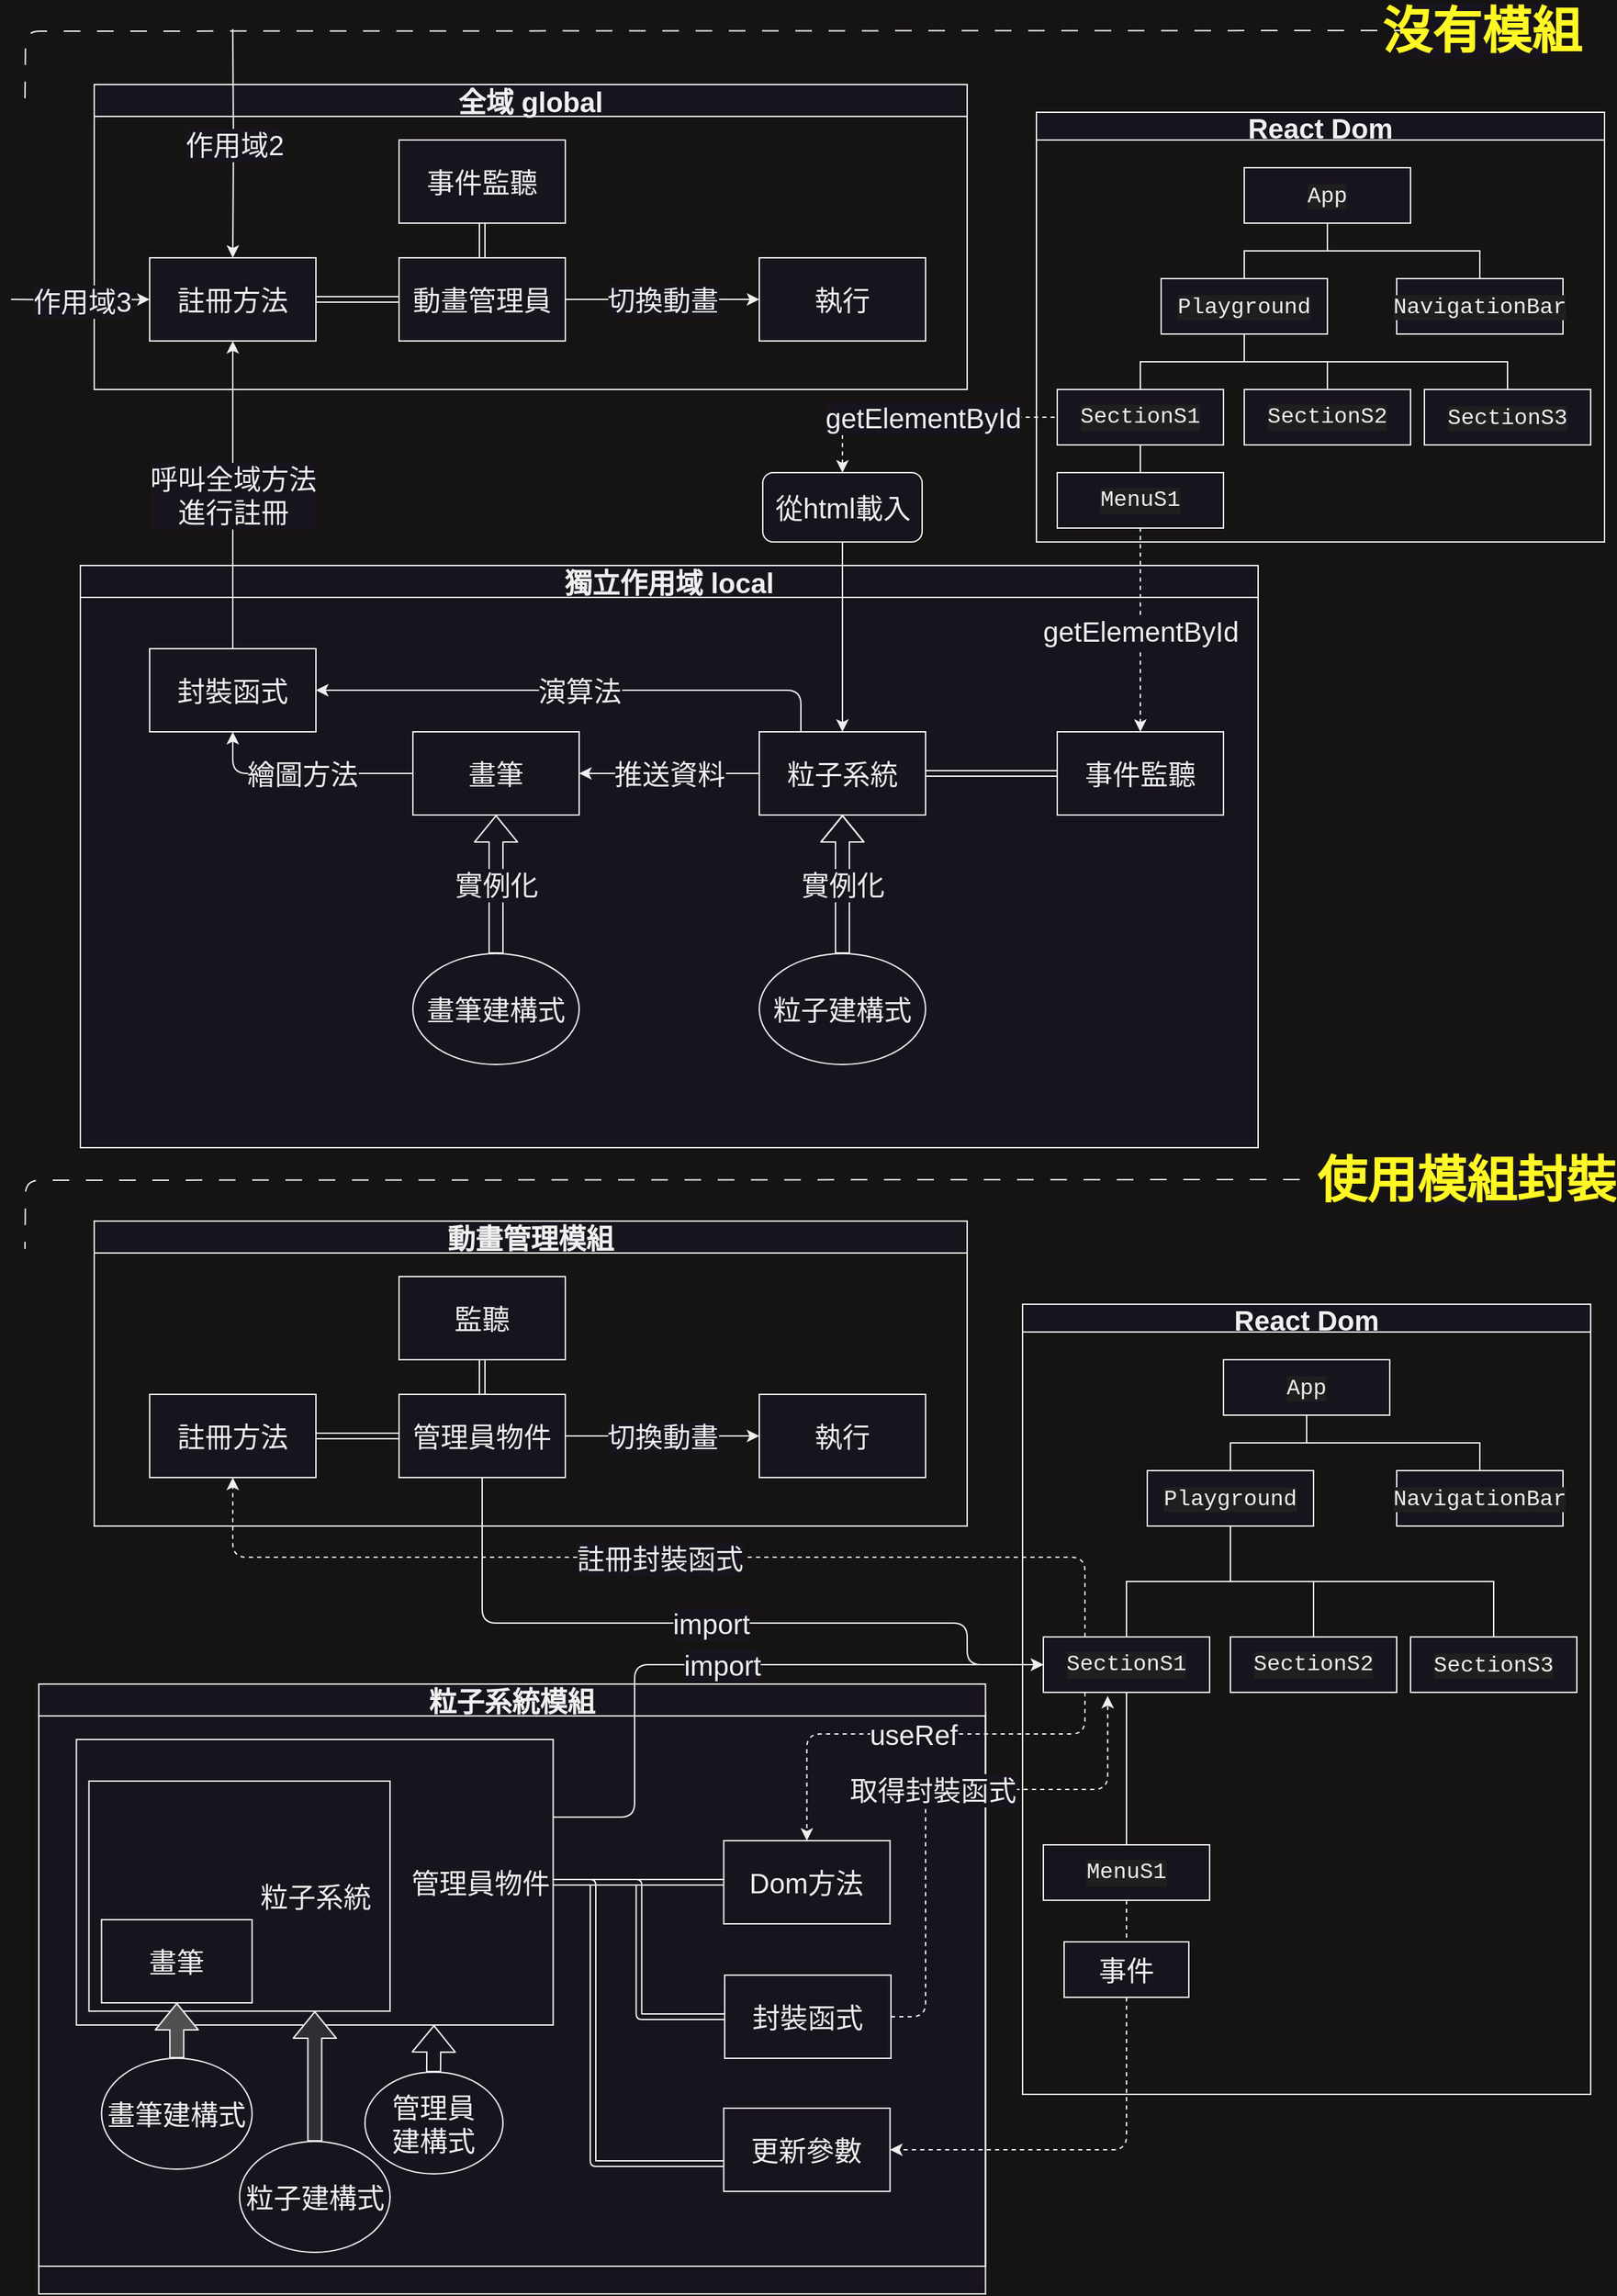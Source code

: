<mxfile>
    <diagram id="rOhNWZg4kqReY9OZdnnV" name="Page-1">
        <mxGraphModel dx="1703" dy="977" grid="1" gridSize="10" guides="1" tooltips="1" connect="1" arrows="1" fold="1" page="1" pageScale="1" pageWidth="1169" pageHeight="1654" background="#161313" math="0" shadow="0">
            <root>
                <mxCell id="0"/>
                <mxCell id="1" parent="0"/>
                <mxCell id="32" value="React Dom" style="swimlane;startSize=20;horizontal=1;containerType=tree;fontSize=20;fillColor=#18141D;fontColor=#F0F0F0;labelBorderColor=none;strokeColor=#F0F0F0;" parent="1" vertex="1">
                    <mxGeometry x="750" y="80" width="410" height="310" as="geometry"/>
                </mxCell>
                <mxCell id="33" value="" style="edgeStyle=elbowEdgeStyle;elbow=vertical;sourcePerimeterSpacing=0;targetPerimeterSpacing=0;startArrow=none;endArrow=none;rounded=0;curved=0;fontSize=16;labelBackgroundColor=#18141D;fontColor=#F0F0F0;strokeColor=#F0F0F0;" parent="32" source="34" target="35" edge="1">
                    <mxGeometry relative="1" as="geometry"/>
                </mxCell>
                <mxCell id="34" value="&lt;span style=&quot;font-family: Consolas, &amp;quot;Courier New&amp;quot;, monospace; font-size: 16px; background-color: rgb(31, 31, 31);&quot;&gt;App&lt;/span&gt;" style="whiteSpace=wrap;html=1;treeFolding=1;treeMoving=1;newEdgeStyle={&quot;edgeStyle&quot;:&quot;elbowEdgeStyle&quot;,&quot;startArrow&quot;:&quot;none&quot;,&quot;endArrow&quot;:&quot;none&quot;};fontSize=16;fillColor=#18141D;fontColor=#F0F0F0;labelBorderColor=none;strokeColor=#F0F0F0;" parent="32" vertex="1">
                    <mxGeometry x="150" y="40" width="120" height="40" as="geometry"/>
                </mxCell>
                <mxCell id="35" value="&lt;span style=&quot;font-family: Consolas, &amp;quot;Courier New&amp;quot;, monospace; font-size: 16px; background-color: rgb(31, 31, 31);&quot;&gt;NavigationBar&lt;/span&gt;" style="whiteSpace=wrap;html=1;treeFolding=1;treeMoving=1;newEdgeStyle={&quot;edgeStyle&quot;:&quot;elbowEdgeStyle&quot;,&quot;startArrow&quot;:&quot;none&quot;,&quot;endArrow&quot;:&quot;none&quot;};fontSize=16;fillColor=#18141D;fontColor=#F0F0F0;labelBorderColor=none;strokeColor=#F0F0F0;" parent="32" vertex="1">
                    <mxGeometry x="260" y="120" width="120" height="40" as="geometry"/>
                </mxCell>
                <mxCell id="37" value="&lt;span style=&quot;font-family: Consolas, &amp;quot;Courier New&amp;quot;, monospace; font-size: 16px; background-color: rgb(31, 31, 31);&quot;&gt;Playground&lt;/span&gt;" style="whiteSpace=wrap;html=1;treeFolding=1;treeMoving=1;newEdgeStyle={&quot;edgeStyle&quot;:&quot;elbowEdgeStyle&quot;,&quot;startArrow&quot;:&quot;none&quot;,&quot;endArrow&quot;:&quot;none&quot;};fontSize=16;fillColor=#18141D;fontColor=#F0F0F0;labelBorderColor=none;strokeColor=#F0F0F0;" parent="32" vertex="1">
                    <mxGeometry x="90" y="120" width="120" height="40" as="geometry"/>
                </mxCell>
                <mxCell id="38" value="" style="edgeStyle=elbowEdgeStyle;elbow=vertical;sourcePerimeterSpacing=0;targetPerimeterSpacing=0;startArrow=none;endArrow=none;rounded=0;curved=0;fontSize=16;labelBackgroundColor=#18141D;fontColor=#F0F0F0;strokeColor=#F0F0F0;" parent="32" source="34" target="37" edge="1">
                    <mxGeometry relative="1" as="geometry">
                        <mxPoint x="195" y="80" as="sourcePoint"/>
                        <mxPoint x="125" y="120" as="targetPoint"/>
                    </mxGeometry>
                </mxCell>
                <mxCell id="39" value="&lt;div style=&quot;background-color: rgb(31, 31, 31); font-family: Consolas, &amp;quot;Courier New&amp;quot;, monospace; font-size: 16px; line-height: 19px;&quot;&gt;&lt;span style=&quot;font-size: 16px;&quot;&gt;SectionS1&lt;/span&gt;&lt;/div&gt;" style="whiteSpace=wrap;html=1;treeFolding=1;treeMoving=1;newEdgeStyle={&quot;edgeStyle&quot;:&quot;elbowEdgeStyle&quot;,&quot;startArrow&quot;:&quot;none&quot;,&quot;endArrow&quot;:&quot;none&quot;};fontSize=16;fillColor=#18141D;fontColor=#F0F0F0;labelBorderColor=none;strokeColor=#F0F0F0;" parent="32" vertex="1" collapsed="1">
                    <mxGeometry x="15" y="200" width="120" height="40" as="geometry"/>
                </mxCell>
                <mxCell id="40" value="" style="edgeStyle=elbowEdgeStyle;elbow=vertical;sourcePerimeterSpacing=0;targetPerimeterSpacing=0;startArrow=none;endArrow=none;rounded=0;curved=0;fontSize=16;exitX=0.5;exitY=1;exitDx=0;exitDy=0;labelBackgroundColor=#18141D;fontColor=#F0F0F0;strokeColor=#F0F0F0;" parent="32" source="37" target="39" edge="1">
                    <mxGeometry relative="1" as="geometry">
                        <mxPoint x="195" y="80" as="sourcePoint"/>
                        <mxPoint x="275" y="120" as="targetPoint"/>
                    </mxGeometry>
                </mxCell>
                <mxCell id="43" value="" style="edgeStyle=elbowEdgeStyle;elbow=vertical;sourcePerimeterSpacing=0;targetPerimeterSpacing=0;startArrow=none;endArrow=none;rounded=0;curved=0;fontSize=16;exitX=0.5;exitY=1;exitDx=0;exitDy=0;labelBackgroundColor=#18141D;fontColor=#F0F0F0;strokeColor=#F0F0F0;" parent="32" source="37" target="44" edge="1">
                    <mxGeometry relative="1" as="geometry">
                        <mxPoint x="1025" y="190" as="sourcePoint"/>
                        <mxPoint x="275" y="120" as="targetPoint"/>
                    </mxGeometry>
                </mxCell>
                <mxCell id="44" value="&lt;span style=&quot;font-family: Consolas, &amp;quot;Courier New&amp;quot;, monospace; font-size: 16px; background-color: rgb(31, 31, 31);&quot;&gt;SectionS3&lt;/span&gt;" style="whiteSpace=wrap;html=1;treeFolding=1;treeMoving=1;newEdgeStyle={&quot;edgeStyle&quot;:&quot;elbowEdgeStyle&quot;,&quot;startArrow&quot;:&quot;none&quot;,&quot;endArrow&quot;:&quot;none&quot;};fontSize=16;fillColor=#18141D;fontColor=#F0F0F0;labelBorderColor=none;strokeColor=#F0F0F0;" parent="32" vertex="1" collapsed="1">
                    <mxGeometry x="280" y="200" width="120" height="40" as="geometry"/>
                </mxCell>
                <mxCell id="46" value="" style="edgeStyle=elbowEdgeStyle;elbow=vertical;sourcePerimeterSpacing=0;targetPerimeterSpacing=0;startArrow=none;endArrow=none;rounded=0;curved=0;fontSize=16;exitX=0.5;exitY=1;exitDx=0;exitDy=0;labelBackgroundColor=#18141D;fontColor=#F0F0F0;strokeColor=#F0F0F0;" parent="32" source="37" target="47" edge="1">
                    <mxGeometry relative="1" as="geometry">
                        <mxPoint x="1025" y="190" as="sourcePoint"/>
                        <mxPoint x="275" y="120" as="targetPoint"/>
                    </mxGeometry>
                </mxCell>
                <mxCell id="47" value="&lt;div style=&quot;background-color: rgb(31, 31, 31); font-family: Consolas, &amp;quot;Courier New&amp;quot;, monospace; font-size: 16px; line-height: 19px;&quot;&gt;&lt;span style=&quot;font-size: 16px;&quot;&gt;SectionS2&lt;/span&gt;&lt;/div&gt;" style="whiteSpace=wrap;html=1;treeFolding=1;treeMoving=1;newEdgeStyle={&quot;edgeStyle&quot;:&quot;elbowEdgeStyle&quot;,&quot;startArrow&quot;:&quot;none&quot;,&quot;endArrow&quot;:&quot;none&quot;};fontSize=16;fillColor=#18141D;fontColor=#F0F0F0;labelBorderColor=none;strokeColor=#F0F0F0;" parent="32" vertex="1" collapsed="1">
                    <mxGeometry x="150" y="200" width="120" height="40" as="geometry"/>
                </mxCell>
                <mxCell id="50" value="" style="edgeStyle=elbowEdgeStyle;elbow=vertical;sourcePerimeterSpacing=0;targetPerimeterSpacing=0;startArrow=none;endArrow=none;rounded=0;curved=0;fontSize=16;exitX=0.5;exitY=1;exitDx=0;exitDy=0;labelBackgroundColor=#18141D;fontColor=#F0F0F0;strokeColor=#F0F0F0;" parent="32" source="39" target="51" edge="1">
                    <mxGeometry relative="1" as="geometry">
                        <mxPoint x="1025" y="190" as="sourcePoint"/>
                        <mxPoint x="275" y="120" as="targetPoint"/>
                    </mxGeometry>
                </mxCell>
                <mxCell id="51" value="&lt;div style=&quot;background-color: rgb(31, 31, 31); font-family: Consolas, &amp;quot;Courier New&amp;quot;, monospace; font-size: 16px; line-height: 19px;&quot;&gt;&lt;span style=&quot;font-size: 16px;&quot;&gt;MenuS1&lt;/span&gt;&lt;/div&gt;" style="whiteSpace=wrap;html=1;treeFolding=1;treeMoving=1;newEdgeStyle={&quot;edgeStyle&quot;:&quot;elbowEdgeStyle&quot;,&quot;startArrow&quot;:&quot;none&quot;,&quot;endArrow&quot;:&quot;none&quot;};fontSize=16;fillColor=#18141D;fontColor=#F0F0F0;labelBorderColor=none;strokeColor=#F0F0F0;" parent="32" vertex="1" collapsed="1">
                    <mxGeometry x="15" y="260" width="120" height="40" as="geometry"/>
                </mxCell>
                <mxCell id="55" value="getElementById" style="edgeStyle=orthogonalEdgeStyle;html=1;exitX=0.5;exitY=0;exitDx=0;exitDy=0;entryX=0;entryY=0.5;entryDx=0;entryDy=0;fontSize=20;dashed=1;startArrow=classic;startFill=1;endArrow=none;endFill=0;labelBackgroundColor=#18141D;fontColor=#F0F0F0;strokeColor=#F0F0F0;" parent="1" source="59" target="39" edge="1">
                    <mxGeometry relative="1" as="geometry"/>
                </mxCell>
                <mxCell id="59" value="從html載入" style="rounded=1;whiteSpace=wrap;html=1;fontSize=20;fillColor=#18141D;fontColor=#F0F0F0;labelBorderColor=none;strokeColor=#F0F0F0;" parent="1" vertex="1">
                    <mxGeometry x="552.5" y="340" width="115" height="50" as="geometry"/>
                </mxCell>
                <mxCell id="62" value="React Dom" style="swimlane;startSize=20;horizontal=1;containerType=tree;fontSize=20;fillColor=#18141D;fontColor=#F0F0F0;labelBorderColor=none;strokeColor=#F0F0F0;" parent="1" vertex="1">
                    <mxGeometry x="740" y="940" width="410" height="570" as="geometry"/>
                </mxCell>
                <mxCell id="63" value="" style="edgeStyle=elbowEdgeStyle;elbow=vertical;sourcePerimeterSpacing=0;targetPerimeterSpacing=0;startArrow=none;endArrow=none;rounded=0;curved=0;fontSize=16;labelBackgroundColor=#18141D;fontColor=#F0F0F0;strokeColor=#F0F0F0;" parent="62" source="64" target="65" edge="1">
                    <mxGeometry relative="1" as="geometry"/>
                </mxCell>
                <mxCell id="64" value="&lt;span style=&quot;font-family: Consolas, &amp;quot;Courier New&amp;quot;, monospace; font-size: 16px; background-color: rgb(31, 31, 31);&quot;&gt;App&lt;/span&gt;" style="whiteSpace=wrap;html=1;treeFolding=1;treeMoving=1;newEdgeStyle={&quot;edgeStyle&quot;:&quot;elbowEdgeStyle&quot;,&quot;startArrow&quot;:&quot;none&quot;,&quot;endArrow&quot;:&quot;none&quot;};fontSize=16;fillColor=#18141D;fontColor=#F0F0F0;labelBorderColor=none;strokeColor=#F0F0F0;" parent="62" vertex="1">
                    <mxGeometry x="145" y="40" width="120" height="40" as="geometry"/>
                </mxCell>
                <mxCell id="65" value="&lt;span style=&quot;font-family: Consolas, &amp;quot;Courier New&amp;quot;, monospace; font-size: 16px; background-color: rgb(31, 31, 31);&quot;&gt;NavigationBar&lt;/span&gt;" style="whiteSpace=wrap;html=1;treeFolding=1;treeMoving=1;newEdgeStyle={&quot;edgeStyle&quot;:&quot;elbowEdgeStyle&quot;,&quot;startArrow&quot;:&quot;none&quot;,&quot;endArrow&quot;:&quot;none&quot;};fontSize=16;fillColor=#18141D;fontColor=#F0F0F0;labelBorderColor=none;strokeColor=#F0F0F0;" parent="62" vertex="1">
                    <mxGeometry x="270" y="120" width="120" height="40" as="geometry"/>
                </mxCell>
                <mxCell id="66" value="&lt;span style=&quot;font-family: Consolas, &amp;quot;Courier New&amp;quot;, monospace; font-size: 16px; background-color: rgb(31, 31, 31);&quot;&gt;Playground&lt;/span&gt;" style="whiteSpace=wrap;html=1;treeFolding=1;treeMoving=1;newEdgeStyle={&quot;edgeStyle&quot;:&quot;elbowEdgeStyle&quot;,&quot;startArrow&quot;:&quot;none&quot;,&quot;endArrow&quot;:&quot;none&quot;};fontSize=16;fillColor=#18141D;fontColor=#F0F0F0;labelBorderColor=none;strokeColor=#F0F0F0;" parent="62" vertex="1">
                    <mxGeometry x="90" y="120" width="120" height="40" as="geometry"/>
                </mxCell>
                <mxCell id="67" value="" style="edgeStyle=elbowEdgeStyle;elbow=vertical;sourcePerimeterSpacing=0;targetPerimeterSpacing=0;startArrow=none;endArrow=none;rounded=0;curved=0;fontSize=16;labelBackgroundColor=#18141D;fontColor=#F0F0F0;strokeColor=#F0F0F0;" parent="62" source="64" target="66" edge="1">
                    <mxGeometry relative="1" as="geometry">
                        <mxPoint x="195" y="80" as="sourcePoint"/>
                        <mxPoint x="125" y="120" as="targetPoint"/>
                    </mxGeometry>
                </mxCell>
                <mxCell id="68" value="&lt;div style=&quot;background-color: rgb(31, 31, 31); font-family: Consolas, &amp;quot;Courier New&amp;quot;, monospace; font-size: 16px; line-height: 19px;&quot;&gt;&lt;span style=&quot;font-size: 16px;&quot;&gt;SectionS1&lt;/span&gt;&lt;/div&gt;" style="whiteSpace=wrap;html=1;treeFolding=1;treeMoving=1;newEdgeStyle={&quot;edgeStyle&quot;:&quot;elbowEdgeStyle&quot;,&quot;startArrow&quot;:&quot;none&quot;,&quot;endArrow&quot;:&quot;none&quot;};fontSize=16;fillColor=#18141D;fontColor=#F0F0F0;labelBorderColor=none;strokeColor=#F0F0F0;" parent="62" vertex="1" collapsed="1">
                    <mxGeometry x="15" y="240" width="120" height="40" as="geometry"/>
                </mxCell>
                <mxCell id="69" value="" style="edgeStyle=elbowEdgeStyle;elbow=vertical;sourcePerimeterSpacing=0;targetPerimeterSpacing=0;startArrow=none;endArrow=none;rounded=0;curved=0;fontSize=16;exitX=0.5;exitY=1;exitDx=0;exitDy=0;labelBackgroundColor=#18141D;fontColor=#F0F0F0;strokeColor=#F0F0F0;" parent="62" source="66" target="68" edge="1">
                    <mxGeometry relative="1" as="geometry">
                        <mxPoint x="195" y="80" as="sourcePoint"/>
                        <mxPoint x="275" y="120" as="targetPoint"/>
                    </mxGeometry>
                </mxCell>
                <mxCell id="70" value="" style="edgeStyle=elbowEdgeStyle;elbow=vertical;sourcePerimeterSpacing=0;targetPerimeterSpacing=0;startArrow=none;endArrow=none;rounded=0;curved=0;fontSize=16;exitX=0.5;exitY=1;exitDx=0;exitDy=0;labelBackgroundColor=#18141D;fontColor=#F0F0F0;strokeColor=#F0F0F0;" parent="62" source="66" target="71" edge="1">
                    <mxGeometry relative="1" as="geometry">
                        <mxPoint x="1025" y="190" as="sourcePoint"/>
                        <mxPoint x="275" y="120" as="targetPoint"/>
                    </mxGeometry>
                </mxCell>
                <mxCell id="71" value="&lt;span style=&quot;font-family: Consolas, &amp;quot;Courier New&amp;quot;, monospace; font-size: 16px; background-color: rgb(31, 31, 31);&quot;&gt;SectionS3&lt;/span&gt;" style="whiteSpace=wrap;html=1;treeFolding=1;treeMoving=1;newEdgeStyle={&quot;edgeStyle&quot;:&quot;elbowEdgeStyle&quot;,&quot;startArrow&quot;:&quot;none&quot;,&quot;endArrow&quot;:&quot;none&quot;};fontSize=16;fillColor=#18141D;fontColor=#F0F0F0;labelBorderColor=none;strokeColor=#F0F0F0;" parent="62" vertex="1" collapsed="1">
                    <mxGeometry x="280" y="240" width="120" height="40" as="geometry"/>
                </mxCell>
                <mxCell id="72" value="" style="edgeStyle=elbowEdgeStyle;elbow=vertical;sourcePerimeterSpacing=0;targetPerimeterSpacing=0;startArrow=none;endArrow=none;rounded=0;curved=0;fontSize=16;exitX=0.5;exitY=1;exitDx=0;exitDy=0;labelBackgroundColor=#18141D;fontColor=#F0F0F0;strokeColor=#F0F0F0;" parent="62" source="66" target="73" edge="1">
                    <mxGeometry relative="1" as="geometry">
                        <mxPoint x="1025" y="190" as="sourcePoint"/>
                        <mxPoint x="275" y="120" as="targetPoint"/>
                    </mxGeometry>
                </mxCell>
                <mxCell id="73" value="&lt;div style=&quot;background-color: rgb(31, 31, 31); font-family: Consolas, &amp;quot;Courier New&amp;quot;, monospace; font-size: 16px; line-height: 19px;&quot;&gt;&lt;span style=&quot;font-size: 16px;&quot;&gt;SectionS2&lt;/span&gt;&lt;/div&gt;" style="whiteSpace=wrap;html=1;treeFolding=1;treeMoving=1;newEdgeStyle={&quot;edgeStyle&quot;:&quot;elbowEdgeStyle&quot;,&quot;startArrow&quot;:&quot;none&quot;,&quot;endArrow&quot;:&quot;none&quot;};fontSize=16;fillColor=#18141D;fontColor=#F0F0F0;labelBorderColor=none;strokeColor=#F0F0F0;" parent="62" vertex="1" collapsed="1">
                    <mxGeometry x="150" y="240" width="120" height="40" as="geometry"/>
                </mxCell>
                <mxCell id="76" value="" style="edgeStyle=elbowEdgeStyle;elbow=vertical;sourcePerimeterSpacing=0;targetPerimeterSpacing=0;startArrow=none;endArrow=none;rounded=0;curved=0;fontSize=16;exitX=0.5;exitY=1;exitDx=0;exitDy=0;labelBackgroundColor=#18141D;fontColor=#F0F0F0;strokeColor=#F0F0F0;" parent="62" source="68" target="77" edge="1">
                    <mxGeometry relative="1" as="geometry">
                        <mxPoint x="1025" y="190" as="sourcePoint"/>
                        <mxPoint x="275" y="120" as="targetPoint"/>
                    </mxGeometry>
                </mxCell>
                <mxCell id="186" style="edgeStyle=elbowEdgeStyle;html=1;startArrow=none;endArrow=none;exitX=0.5;exitY=1;exitDx=0;exitDy=0;entryX=0.5;entryY=0;entryDx=0;entryDy=0;dashed=1;fontSize=20;labelBackgroundColor=#18141D;fontColor=#F0F0F0;strokeColor=#F0F0F0;" edge="1" parent="62" source="77" target="185">
                    <mxGeometry relative="1" as="geometry"/>
                </mxCell>
                <mxCell id="77" value="&lt;div style=&quot;background-color: rgb(31, 31, 31); font-family: Consolas, &amp;quot;Courier New&amp;quot;, monospace; font-size: 16px; line-height: 19px;&quot;&gt;&lt;span style=&quot;font-size: 16px;&quot;&gt;MenuS1&lt;/span&gt;&lt;/div&gt;" style="whiteSpace=wrap;html=1;treeFolding=1;treeMoving=1;newEdgeStyle={&quot;edgeStyle&quot;:&quot;elbowEdgeStyle&quot;,&quot;startArrow&quot;:&quot;none&quot;,&quot;endArrow&quot;:&quot;none&quot;};fontSize=16;fillColor=#18141D;fontColor=#F0F0F0;labelBorderColor=none;strokeColor=#F0F0F0;" parent="62" vertex="1" collapsed="1">
                    <mxGeometry x="15" y="390" width="120" height="40" as="geometry"/>
                </mxCell>
                <mxCell id="185" value="事件" style="whiteSpace=wrap;html=1;fontSize=20;align=center;rounded=0;fillColor=#18141D;fontColor=#F0F0F0;labelBorderColor=none;strokeColor=#F0F0F0;" vertex="1" parent="62">
                    <mxGeometry x="30" y="460" width="89.99" height="40" as="geometry"/>
                </mxCell>
                <mxCell id="78" value="" style="group;fillColor=#18141D;fontColor=#F0F0F0;labelBorderColor=none;strokeColor=#F0F0F0;" parent="1" vertex="1" connectable="0">
                    <mxGeometry x="30" y="1234" width="683.243" height="420" as="geometry"/>
                </mxCell>
                <mxCell id="85" value="粒子系統模組" style="swimlane;whiteSpace=wrap;html=1;fontSize=20;fillColor=#18141D;fontColor=#F0F0F0;labelBorderColor=none;strokeColor=#F0F0F0;" parent="78" vertex="1">
                    <mxGeometry y="-20" width="683.243" height="420" as="geometry"/>
                </mxCell>
                <mxCell id="148" value="" style="edgeStyle=orthogonalEdgeStyle;html=1;strokeWidth=1;fontSize=20;fillColor=#4f4f4f;shape=link;labelBackgroundColor=#18141D;fontColor=#F0F0F0;strokeColor=#F0F0F0;" parent="85" source="91" target="147" edge="1">
                    <mxGeometry relative="1" as="geometry"/>
                </mxCell>
                <mxCell id="156" value="" style="edgeStyle=orthogonalEdgeStyle;shape=link;html=1;strokeWidth=1;fontSize=20;fillColor=#4f4f4f;labelBackgroundColor=#18141D;fontColor=#F0F0F0;strokeColor=#F0F0F0;" parent="85" source="91" target="155" edge="1">
                    <mxGeometry relative="1" as="geometry"/>
                </mxCell>
                <mxCell id="158" value="" style="edgeStyle=orthogonalEdgeStyle;shape=link;html=1;strokeWidth=1;fontSize=20;fillColor=#4f4f4f;labelBackgroundColor=#18141D;fontColor=#F0F0F0;strokeColor=#F0F0F0;" parent="85" source="91" target="157" edge="1">
                    <mxGeometry relative="1" as="geometry">
                        <Array as="points">
                            <mxPoint x="400" y="143"/>
                            <mxPoint x="400" y="346"/>
                        </Array>
                    </mxGeometry>
                </mxCell>
                <mxCell id="91" value="&lt;div style=&quot;&quot;&gt;&lt;span style=&quot;background-color: initial;&quot;&gt;管理員物件&lt;/span&gt;&lt;/div&gt;" style="rounded=0;whiteSpace=wrap;html=1;fontSize=20;align=right;fillColor=#18141D;fontColor=#F0F0F0;labelBorderColor=none;strokeColor=#F0F0F0;" parent="85" vertex="1">
                    <mxGeometry x="27.162" y="40" width="344.054" height="206" as="geometry"/>
                </mxCell>
                <mxCell id="86" value="粒子建構式" style="ellipse;whiteSpace=wrap;html=1;fontSize=20;fillColor=#18141D;fontColor=#F0F0F0;labelBorderColor=none;strokeColor=#F0F0F0;" parent="85" vertex="1">
                    <mxGeometry x="144.865" y="330" width="108.649" height="80" as="geometry"/>
                </mxCell>
                <mxCell id="87" value="粒子系統&amp;nbsp;&amp;nbsp;" style="rounded=0;whiteSpace=wrap;html=1;fontSize=20;align=right;fillColor=#18141D;fontColor=#F0F0F0;labelBorderColor=none;strokeColor=#F0F0F0;" parent="85" vertex="1">
                    <mxGeometry x="36.216" y="70" width="217.297" height="166" as="geometry"/>
                </mxCell>
                <mxCell id="89" value="" style="edgeStyle=orthogonalEdgeStyle;shape=flexArrow;html=1;fontSize=20;entryX=0.75;entryY=1;entryDx=0;entryDy=0;fillColor=#302d34;labelBackgroundColor=#18141D;fontColor=#F0F0F0;strokeColor=#F0F0F0;" parent="85" source="86" target="87" edge="1">
                    <mxGeometry relative="1" as="geometry"/>
                </mxCell>
                <mxCell id="90" value="管理員&lt;br&gt;建構式" style="ellipse;whiteSpace=wrap;html=1;fontSize=20;fillColor=#18141D;fontColor=#F0F0F0;labelBorderColor=none;strokeColor=#F0F0F0;" parent="85" vertex="1">
                    <mxGeometry x="235.405" y="280" width="99.595" height="73.33" as="geometry"/>
                </mxCell>
                <mxCell id="92" value="" style="edgeStyle=none;shape=flexArrow;html=1;fontSize=20;entryX=0.75;entryY=1;entryDx=0;entryDy=0;labelBackgroundColor=#18141D;fontColor=#F0F0F0;strokeColor=#F0F0F0;" parent="85" source="90" target="91" edge="1">
                    <mxGeometry relative="1" as="geometry"/>
                </mxCell>
                <mxCell id="81" value="畫筆" style="rounded=0;whiteSpace=wrap;html=1;fontSize=20;fillColor=#18141D;fontColor=#F0F0F0;labelBorderColor=none;strokeColor=#F0F0F0;" parent="85" vertex="1">
                    <mxGeometry x="45.27" y="170" width="108.649" height="60" as="geometry"/>
                </mxCell>
                <mxCell id="79" value="畫筆建構式" style="ellipse;whiteSpace=wrap;html=1;fontSize=20;fillColor=#18141D;fontColor=#F0F0F0;labelBorderColor=none;strokeColor=#F0F0F0;" parent="85" vertex="1">
                    <mxGeometry x="45.27" y="270" width="108.649" height="80" as="geometry"/>
                </mxCell>
                <mxCell id="82" value="" style="edgeStyle=none;shape=flexArrow;html=1;fontSize=20;fillColor=#4f4f4f;labelBackgroundColor=#18141D;fontColor=#F0F0F0;strokeColor=#F0F0F0;" parent="85" source="79" target="81" edge="1">
                    <mxGeometry relative="1" as="geometry"/>
                </mxCell>
                <mxCell id="147" value="Dom方法" style="whiteSpace=wrap;html=1;fontSize=20;align=center;rounded=0;fillColor=#18141D;fontColor=#F0F0F0;labelBorderColor=none;strokeColor=#F0F0F0;" parent="85" vertex="1">
                    <mxGeometry x="494.32" y="113" width="120" height="60" as="geometry"/>
                </mxCell>
                <mxCell id="155" value="封裝函式" style="whiteSpace=wrap;html=1;fontSize=20;align=center;rounded=0;fillColor=#18141D;fontColor=#F0F0F0;labelBorderColor=none;strokeColor=#F0F0F0;" parent="85" vertex="1">
                    <mxGeometry x="495.003" y="210" width="120" height="60" as="geometry"/>
                </mxCell>
                <mxCell id="157" value="更新參數" style="whiteSpace=wrap;html=1;fontSize=20;align=center;rounded=0;fillColor=#18141D;fontColor=#F0F0F0;labelBorderColor=none;strokeColor=#F0F0F0;" parent="85" vertex="1">
                    <mxGeometry x="494.323" y="306" width="120" height="60" as="geometry"/>
                </mxCell>
                <mxCell id="146" value="import" style="edgeStyle=orthogonalEdgeStyle;html=1;entryX=0;entryY=0.5;entryDx=0;entryDy=0;strokeWidth=1;fontSize=20;fillColor=#4f4f4f;labelBackgroundColor=#18141D;fontColor=#F0F0F0;strokeColor=#F0F0F0;" parent="1" target="68" edge="1">
                    <mxGeometry relative="1" as="geometry">
                        <mxPoint x="401" y="1310" as="sourcePoint"/>
                        <Array as="points">
                            <mxPoint x="460" y="1310"/>
                            <mxPoint x="460" y="1200"/>
                        </Array>
                    </mxGeometry>
                </mxCell>
                <mxCell id="165" value="useRef" style="edgeStyle=orthogonalEdgeStyle;html=1;startArrow=none;endArrow=classic;exitX=0.25;exitY=1;exitDx=0;exitDy=0;entryX=0.5;entryY=0;entryDx=0;entryDy=0;strokeColor=#F0F0F0;strokeWidth=1;fontSize=20;fontColor=#F0F0F0;fillColor=#4f4f4f;startFill=0;endFill=1;dashed=1;labelBackgroundColor=#18141D;" parent="1" source="68" target="147" edge="1">
                    <mxGeometry relative="1" as="geometry">
                        <Array as="points">
                            <mxPoint x="785" y="1250"/>
                            <mxPoint x="584" y="1250"/>
                        </Array>
                    </mxGeometry>
                </mxCell>
                <mxCell id="169" value="取得封裝函式" style="edgeStyle=orthogonalEdgeStyle;html=1;exitX=1;exitY=0.5;exitDx=0;exitDy=0;entryX=0.387;entryY=1.064;entryDx=0;entryDy=0;entryPerimeter=0;strokeColor=#F0F0F0;strokeWidth=1;fontSize=20;fontColor=#F0F0F0;startArrow=none;startFill=0;endArrow=classic;endFill=1;fillColor=#4f4f4f;dashed=1;labelBackgroundColor=#18141D;" parent="1" source="155" target="68" edge="1">
                    <mxGeometry relative="1" as="geometry">
                        <Array as="points">
                            <mxPoint x="670" y="1454"/>
                            <mxPoint x="670" y="1290"/>
                            <mxPoint x="801" y="1290"/>
                        </Array>
                    </mxGeometry>
                </mxCell>
                <mxCell id="177" style="edgeStyle=orthogonalEdgeStyle;html=1;exitX=0;exitY=0.5;exitDx=0;exitDy=0;dashed=1;dashPattern=12 12;strokeColor=#F0F0F0;strokeWidth=1;fontSize=36;fontColor=#F0F0F0;startArrow=none;startFill=0;endArrow=none;endFill=0;fillColor=#4f4f4f;labelBackgroundColor=#18141D;" parent="1" edge="1">
                    <mxGeometry relative="1" as="geometry">
                        <mxPoint x="20" y="71" as="targetPoint"/>
                        <mxPoint x="1020" y="21" as="sourcePoint"/>
                    </mxGeometry>
                </mxCell>
                <mxCell id="173" value="" style="group;fillColor=#18141D;fontColor=#F0F0F0;labelBorderColor=none;strokeColor=#F0F0F0;" parent="1" vertex="1" connectable="0">
                    <mxGeometry x="60" y="407" width="850" height="420" as="geometry"/>
                </mxCell>
                <mxCell id="25" value="獨立作用域 local" style="swimlane;whiteSpace=wrap;html=1;fontSize=20;container=0;fillColor=#18141D;fontColor=#F0F0F0;labelBorderColor=none;strokeColor=#F0F0F0;" parent="173" vertex="1">
                    <mxGeometry width="850" height="420" as="geometry"/>
                </mxCell>
                <mxCell id="11" value="封裝函式" style="rounded=0;whiteSpace=wrap;html=1;fontSize=20;fillColor=#18141D;fontColor=#F0F0F0;labelBorderColor=none;strokeColor=#F0F0F0;" parent="25" vertex="1">
                    <mxGeometry x="50" y="60" width="120" height="60" as="geometry"/>
                </mxCell>
                <mxCell id="132" value="事件監聽" style="rounded=0;whiteSpace=wrap;html=1;fontSize=20;fillColor=#18141D;fontColor=#F0F0F0;labelBorderColor=none;strokeColor=#F0F0F0;" parent="25" vertex="1">
                    <mxGeometry x="705" y="120" width="120" height="60" as="geometry"/>
                </mxCell>
                <mxCell id="5" value="粒子建構式" style="ellipse;whiteSpace=wrap;html=1;fontSize=20;fillColor=#18141D;fontColor=#F0F0F0;labelBorderColor=none;strokeColor=#F0F0F0;" parent="173" vertex="1">
                    <mxGeometry x="490" y="280" width="120" height="80" as="geometry"/>
                </mxCell>
                <mxCell id="100" value="演算法" style="edgeStyle=orthogonalEdgeStyle;html=1;exitX=0.25;exitY=0;exitDx=0;exitDy=0;entryX=1;entryY=0.5;entryDx=0;entryDy=0;fontSize=20;labelBackgroundColor=#18141D;fontColor=#F0F0F0;strokeColor=#F0F0F0;" parent="173" source="12" target="11" edge="1">
                    <mxGeometry relative="1" as="geometry"/>
                </mxCell>
                <mxCell id="164" style="edgeStyle=orthogonalEdgeStyle;html=1;exitX=1;exitY=0.5;exitDx=0;exitDy=0;entryX=0;entryY=0.5;entryDx=0;entryDy=0;strokeColor=#F0F0F0;strokeWidth=1;fontSize=20;fontColor=#F0F0F0;fillColor=#4f4f4f;shape=link;labelBackgroundColor=#18141D;" parent="173" source="12" target="132" edge="1">
                    <mxGeometry relative="1" as="geometry"/>
                </mxCell>
                <mxCell id="12" value="粒子系統" style="rounded=0;whiteSpace=wrap;html=1;fontSize=20;fillColor=#18141D;fontColor=#F0F0F0;labelBorderColor=none;strokeColor=#F0F0F0;" parent="173" vertex="1">
                    <mxGeometry x="490" y="120" width="120" height="60" as="geometry"/>
                </mxCell>
                <mxCell id="20" style="edgeStyle=none;html=1;exitX=0.5;exitY=0;exitDx=0;exitDy=0;entryX=0.5;entryY=1;entryDx=0;entryDy=0;fontSize=20;shape=flexArrow;labelBackgroundColor=#18141D;fontColor=#F0F0F0;strokeColor=#F0F0F0;" parent="173" source="5" target="12" edge="1">
                    <mxGeometry relative="1" as="geometry"/>
                </mxCell>
                <mxCell id="21" value="實例化" style="edgeStyle=none;shape=flexArrow;html=1;fontSize=20;labelBackgroundColor=#18141D;fontColor=#F0F0F0;strokeColor=#F0F0F0;" parent="173" source="5" target="12" edge="1">
                    <mxGeometry relative="1" as="geometry"/>
                </mxCell>
                <mxCell id="99" value="繪圖方法" style="edgeStyle=orthogonalEdgeStyle;html=1;exitX=0;exitY=0.5;exitDx=0;exitDy=0;entryX=0.5;entryY=1;entryDx=0;entryDy=0;fontSize=20;labelBackgroundColor=#18141D;fontColor=#F0F0F0;strokeColor=#F0F0F0;" parent="173" source="7" target="11" edge="1">
                    <mxGeometry relative="1" as="geometry"/>
                </mxCell>
                <mxCell id="7" value="畫筆" style="rounded=0;whiteSpace=wrap;html=1;fontSize=20;fillColor=#18141D;fontColor=#F0F0F0;labelBorderColor=none;strokeColor=#F0F0F0;" parent="173" vertex="1">
                    <mxGeometry x="240" y="120" width="120" height="60" as="geometry"/>
                </mxCell>
                <mxCell id="15" value="推送資料" style="edgeStyle=none;html=1;fontSize=20;entryX=1;entryY=0.5;entryDx=0;entryDy=0;labelBackgroundColor=#18141D;fontColor=#F0F0F0;strokeColor=#F0F0F0;" parent="173" target="7" edge="1">
                    <mxGeometry relative="1" as="geometry">
                        <mxPoint x="490" y="150" as="sourcePoint"/>
                        <mxPoint x="410" y="150" as="targetPoint"/>
                    </mxGeometry>
                </mxCell>
                <mxCell id="4" value="畫筆建構式" style="ellipse;whiteSpace=wrap;html=1;fontSize=20;fillColor=#18141D;fontColor=#F0F0F0;labelBorderColor=none;strokeColor=#F0F0F0;" parent="173" vertex="1">
                    <mxGeometry x="240" y="280" width="120" height="80" as="geometry"/>
                </mxCell>
                <mxCell id="22" value="實例化" style="edgeStyle=none;shape=flexArrow;html=1;fontSize=20;labelBackgroundColor=#18141D;fontColor=#F0F0F0;strokeColor=#F0F0F0;" parent="173" source="4" target="7" edge="1">
                    <mxGeometry relative="1" as="geometry"/>
                </mxCell>
                <mxCell id="175" style="edgeStyle=orthogonalEdgeStyle;html=1;strokeColor=#F0F0F0;strokeWidth=1;fontSize=36;fontColor=#F0F0F0;startArrow=none;startFill=0;endArrow=none;endFill=0;fillColor=#4f4f4f;dashed=1;dashPattern=12 12;labelBackgroundColor=#18141D;" parent="1" edge="1">
                    <mxGeometry relative="1" as="geometry">
                        <mxPoint x="20" y="900" as="targetPoint"/>
                        <mxPoint x="940" y="850" as="sourcePoint"/>
                    </mxGeometry>
                </mxCell>
                <mxCell id="179" value="import" style="edgeStyle=orthogonalEdgeStyle;html=1;exitX=0.5;exitY=1;exitDx=0;exitDy=0;entryX=0;entryY=0.5;entryDx=0;entryDy=0;fontSize=20;labelBackgroundColor=#18141D;fontColor=#F0F0F0;strokeColor=#F0F0F0;" edge="1" parent="1" source="124" target="68">
                    <mxGeometry relative="1" as="geometry">
                        <Array as="points">
                            <mxPoint x="350" y="1170"/>
                            <mxPoint x="700" y="1170"/>
                            <mxPoint x="700" y="1200"/>
                        </Array>
                    </mxGeometry>
                </mxCell>
                <mxCell id="174" value="使用模組封裝" style="text;strokeColor=none;fillColor=#18141D;html=1;fontSize=36;fontStyle=1;verticalAlign=middle;align=center;labelBackgroundColor=none;fontColor=#FFF824;labelBorderColor=none;" parent="1" vertex="1">
                    <mxGeometry x="1010" y="830" width="100" height="40" as="geometry"/>
                </mxCell>
                <mxCell id="172" value="沒有模組" style="text;strokeColor=none;fillColor=#18141D;html=1;fontSize=36;fontStyle=1;verticalAlign=middle;align=center;labelBackgroundColor=none;fontColor=#FFF824;labelBorderColor=none;" parent="1" vertex="1">
                    <mxGeometry x="1021" y="1" width="100" height="40" as="geometry"/>
                </mxCell>
                <mxCell id="181" value="註冊封裝函式" style="edgeStyle=orthogonalEdgeStyle;html=1;startArrow=none;endArrow=classic;exitX=0.25;exitY=0;exitDx=0;exitDy=0;entryX=0.5;entryY=1;entryDx=0;entryDy=0;fontSize=20;startFill=0;dashed=1;endFill=1;labelBackgroundColor=#18141D;fontColor=#F0F0F0;strokeColor=#F0F0F0;" edge="1" parent="1" source="68" target="126">
                    <mxGeometry relative="1" as="geometry"/>
                </mxCell>
                <mxCell id="187" style="edgeStyle=orthogonalEdgeStyle;html=1;exitX=0.5;exitY=1;exitDx=0;exitDy=0;entryX=1;entryY=0.5;entryDx=0;entryDy=0;dashed=1;fontSize=20;startArrow=none;startFill=0;endArrow=classic;endFill=1;labelBackgroundColor=#18141D;fontColor=#F0F0F0;strokeColor=#F0F0F0;" edge="1" parent="1" source="185" target="157">
                    <mxGeometry relative="1" as="geometry"/>
                </mxCell>
                <mxCell id="136" value="getElementById" style="edgeStyle=orthogonalEdgeStyle;html=1;exitX=0.5;exitY=0;exitDx=0;exitDy=0;fontSize=20;dashed=1;entryX=0.5;entryY=1;entryDx=0;entryDy=0;strokeWidth=1;startArrow=classic;startFill=1;endArrow=none;endFill=0;labelBackgroundColor=#18141D;fontColor=#F0F0F0;strokeColor=#F0F0F0;" parent="1" source="132" target="51" edge="1">
                    <mxGeometry relative="1" as="geometry">
                        <mxPoint x="825.176" y="360" as="targetPoint"/>
                    </mxGeometry>
                </mxCell>
                <mxCell id="120" value="動畫管理模組" style="swimlane;whiteSpace=wrap;html=1;fontSize=20;fillColor=#18141D;fontColor=#F0F0F0;labelBorderColor=none;strokeColor=#F0F0F0;" parent="1" vertex="1">
                    <mxGeometry x="70" y="880" width="630" height="220" as="geometry"/>
                </mxCell>
                <mxCell id="121" style="edgeStyle=orthogonalEdgeStyle;html=1;exitX=1;exitY=0.5;exitDx=0;exitDy=0;entryX=0;entryY=0.5;entryDx=0;entryDy=0;fontSize=20;shape=link;labelBackgroundColor=#18141D;fontColor=#F0F0F0;strokeColor=#F0F0F0;" parent="120" source="122" target="124" edge="1">
                    <mxGeometry relative="1" as="geometry"/>
                </mxCell>
                <mxCell id="122" value="動畫管理員" style="rounded=0;whiteSpace=wrap;html=1;fontSize=20;fillColor=#18141D;fontColor=#F0F0F0;labelBorderColor=none;strokeColor=#F0F0F0;" parent="120" vertex="1">
                    <mxGeometry x="40" y="125" width="120" height="60" as="geometry"/>
                </mxCell>
                <mxCell id="123" value="切換動畫" style="edgeStyle=orthogonalEdgeStyle;html=1;fontSize=20;labelBackgroundColor=#18141D;fontColor=#F0F0F0;strokeColor=#F0F0F0;" parent="120" source="124" target="125" edge="1">
                    <mxGeometry relative="1" as="geometry"/>
                </mxCell>
                <mxCell id="124" value="管理員物件" style="whiteSpace=wrap;html=1;fontSize=20;rounded=0;fillColor=#18141D;fontColor=#F0F0F0;labelBorderColor=none;strokeColor=#F0F0F0;" parent="120" vertex="1">
                    <mxGeometry x="220" y="125" width="120" height="60" as="geometry"/>
                </mxCell>
                <mxCell id="125" value="執行" style="whiteSpace=wrap;html=1;fontSize=20;rounded=0;fillColor=#18141D;fontColor=#F0F0F0;labelBorderColor=none;strokeColor=#F0F0F0;" parent="120" vertex="1">
                    <mxGeometry x="480" y="125" width="120" height="60" as="geometry"/>
                </mxCell>
                <mxCell id="126" value="註冊方法" style="rounded=0;whiteSpace=wrap;html=1;fontSize=20;fillColor=#18141D;fontColor=#F0F0F0;labelBorderColor=none;strokeColor=#F0F0F0;" parent="120" vertex="1">
                    <mxGeometry x="40" y="125" width="120" height="60" as="geometry"/>
                </mxCell>
                <mxCell id="127" value="" style="edgeStyle=orthogonalEdgeStyle;html=1;fontSize=20;shape=link;labelBackgroundColor=#18141D;fontColor=#F0F0F0;strokeColor=#F0F0F0;" parent="120" source="128" target="124" edge="1">
                    <mxGeometry relative="1" as="geometry"/>
                </mxCell>
                <mxCell id="128" value="監聽" style="whiteSpace=wrap;html=1;fontSize=20;rounded=0;fillColor=#18141D;fontColor=#F0F0F0;labelBorderColor=none;strokeColor=#F0F0F0;" parent="120" vertex="1">
                    <mxGeometry x="220" y="40" width="120" height="60" as="geometry"/>
                </mxCell>
                <mxCell id="56" value="全域 global" style="swimlane;whiteSpace=wrap;html=1;fontSize=20;fillColor=#18141D;fontColor=#F0F0F0;labelBorderColor=none;strokeColor=#F0F0F0;" parent="1" vertex="1">
                    <mxGeometry x="70" y="60" width="630" height="220" as="geometry"/>
                </mxCell>
                <mxCell id="104" style="edgeStyle=orthogonalEdgeStyle;html=1;exitX=1;exitY=0.5;exitDx=0;exitDy=0;entryX=0;entryY=0.5;entryDx=0;entryDy=0;fontSize=20;shape=link;labelBackgroundColor=#18141D;fontColor=#F0F0F0;strokeColor=#F0F0F0;" parent="56" source="57" target="101" edge="1">
                    <mxGeometry relative="1" as="geometry"/>
                </mxCell>
                <mxCell id="57" value="動畫管理員" style="rounded=0;whiteSpace=wrap;html=1;fontSize=20;fillColor=#18141D;fontColor=#F0F0F0;labelBorderColor=none;strokeColor=#F0F0F0;" parent="56" vertex="1">
                    <mxGeometry x="40" y="125" width="120" height="60" as="geometry"/>
                </mxCell>
                <mxCell id="108" value="切換動畫" style="edgeStyle=orthogonalEdgeStyle;html=1;fontSize=20;labelBackgroundColor=#18141D;fontColor=#F0F0F0;strokeColor=#F0F0F0;" parent="56" source="101" target="107" edge="1">
                    <mxGeometry relative="1" as="geometry"/>
                </mxCell>
                <mxCell id="101" value="動畫管理員" style="whiteSpace=wrap;html=1;fontSize=20;rounded=0;fillColor=#18141D;fontColor=#F0F0F0;labelBorderColor=none;strokeColor=#F0F0F0;" parent="56" vertex="1">
                    <mxGeometry x="220" y="125" width="120" height="60" as="geometry"/>
                </mxCell>
                <mxCell id="107" value="執行" style="whiteSpace=wrap;html=1;fontSize=20;rounded=0;fillColor=#18141D;fontColor=#F0F0F0;labelBorderColor=none;strokeColor=#F0F0F0;" parent="56" vertex="1">
                    <mxGeometry x="480" y="125" width="120" height="60" as="geometry"/>
                </mxCell>
                <mxCell id="109" value="註冊方法" style="rounded=0;whiteSpace=wrap;html=1;fontSize=20;fillColor=#18141D;fontColor=#F0F0F0;labelBorderColor=none;strokeColor=#F0F0F0;" parent="56" vertex="1">
                    <mxGeometry x="40" y="125" width="120" height="60" as="geometry"/>
                </mxCell>
                <mxCell id="111" value="" style="edgeStyle=orthogonalEdgeStyle;html=1;fontSize=20;shape=link;labelBackgroundColor=#18141D;fontColor=#F0F0F0;strokeColor=#F0F0F0;" parent="56" source="110" target="101" edge="1">
                    <mxGeometry relative="1" as="geometry"/>
                </mxCell>
                <mxCell id="110" value="事件監聽" style="whiteSpace=wrap;html=1;fontSize=20;rounded=0;fillColor=#18141D;fontColor=#F0F0F0;labelBorderColor=none;strokeColor=#F0F0F0;" parent="56" vertex="1">
                    <mxGeometry x="220" y="40" width="120" height="60" as="geometry"/>
                </mxCell>
                <mxCell id="113" value="作用域2" style="edgeStyle=orthogonalEdgeStyle;html=1;fontSize=20;labelBackgroundColor=#18141D;fontColor=#F0F0F0;strokeColor=#F0F0F0;" parent="1" target="109" edge="1">
                    <mxGeometry relative="1" as="geometry">
                        <mxPoint x="170" y="20" as="sourcePoint"/>
                    </mxGeometry>
                </mxCell>
                <mxCell id="116" value="作用域3" style="edgeStyle=orthogonalEdgeStyle;html=1;fontSize=20;labelBackgroundColor=#18141D;fontColor=#F0F0F0;strokeColor=#F0F0F0;" parent="1" target="109" edge="1">
                    <mxGeometry relative="1" as="geometry">
                        <mxPoint x="10" y="215" as="sourcePoint"/>
                    </mxGeometry>
                </mxCell>
                <mxCell id="58" value="呼叫全域方法&lt;br&gt;進行註冊" style="edgeStyle=orthogonalEdgeStyle;html=1;exitX=0.5;exitY=0;exitDx=0;exitDy=0;fontSize=20;entryX=0.5;entryY=1;entryDx=0;entryDy=0;labelBackgroundColor=#18141D;fontColor=#F0F0F0;strokeColor=#F0F0F0;" parent="1" source="11" target="109" edge="1">
                    <mxGeometry relative="1" as="geometry">
                        <mxPoint x="160" y="240" as="targetPoint"/>
                    </mxGeometry>
                </mxCell>
                <mxCell id="60" style="edgeStyle=orthogonalEdgeStyle;html=1;exitX=0.5;exitY=1;exitDx=0;exitDy=0;entryX=0.5;entryY=0;entryDx=0;entryDy=0;fontSize=20;labelBackgroundColor=#18141D;fontColor=#F0F0F0;strokeColor=#F0F0F0;" parent="1" source="59" target="12" edge="1">
                    <mxGeometry relative="1" as="geometry"/>
                </mxCell>
            </root>
        </mxGraphModel>
    </diagram>
</mxfile>